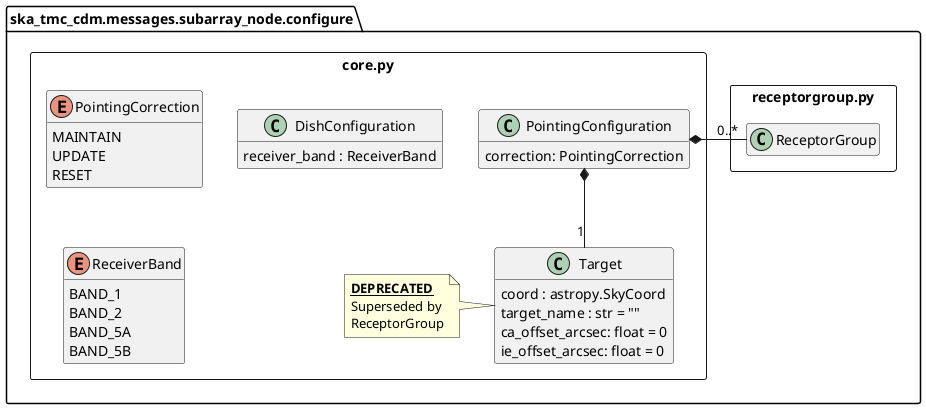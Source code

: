 @startuml
hide empty members

package "ska_tmc_cdm.messages.subarray_node.configure" as base {

	package "receptorgroup.py" as _receptorgroup <<Rectangle>> {
        class ReceptorGroup {}
    }

	package "core.py" as _core <<Rectangle>> {

		class Target {
			coord : astropy.SkyCoord
			target_name : str = ""
			ca_offset_arcsec: float = 0
			ie_offset_arcsec: float = 0
		}
        note left of Target
        <u>**DEPRECATED**</u>
        Superseded by
        ReceptorGroup
        end note

		enum PointingCorrection {
			MAINTAIN
			UPDATE
			RESET
		}

		class PointingConfiguration {
			correction: PointingCorrection
		}
		PointingConfiguration *-- "1" Target
		PointingConfiguration *- "0..*" ReceptorGroup

		class DishConfiguration {
			receiver_band : ReceiverBand
		}

		enum ReceiverBand {
			BAND_1
			BAND_2
			BAND_5A
			BAND_5B
		}

	}

}

@enduml
